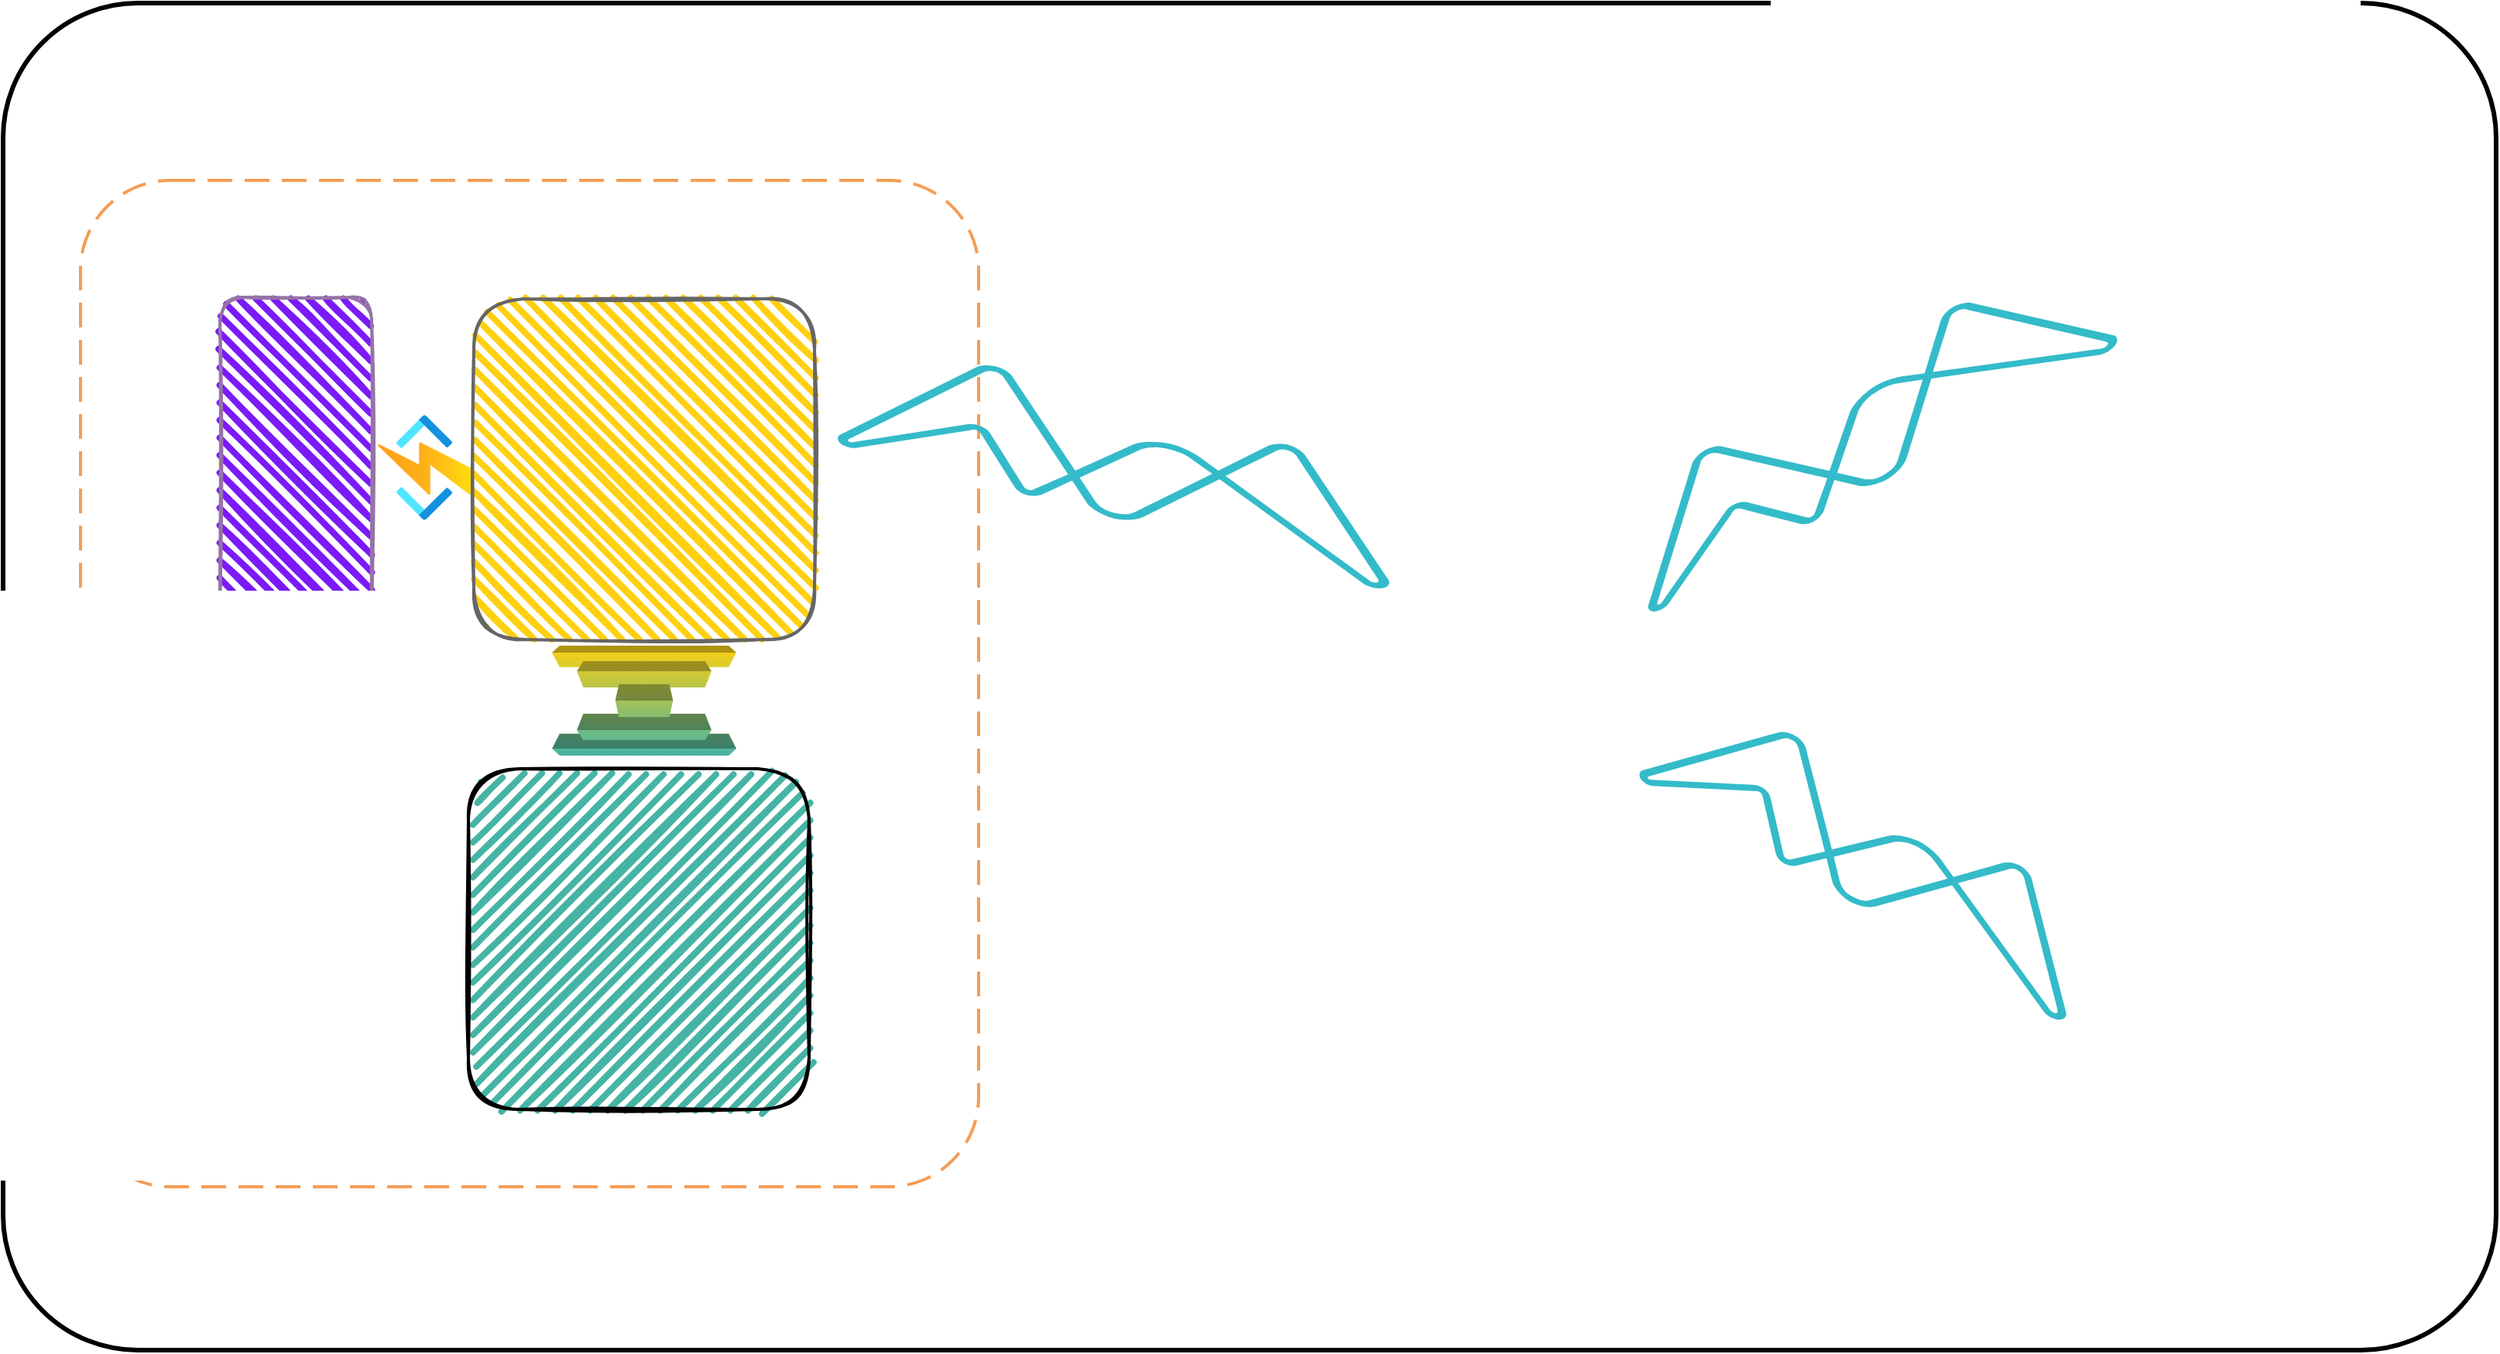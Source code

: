 <mxfile version="14.8.5" type="github">
  <diagram id="onXnLMY4q4_q7cQGftRg" name="第 1 页">
    <mxGraphModel dx="4890" dy="2257" grid="1" gridSize="10" guides="1" tooltips="1" connect="1" arrows="1" fold="1" page="1" pageScale="1" pageWidth="827" pageHeight="1169" math="0" shadow="0">
      <root>
        <mxCell id="0" />
        <mxCell id="1" parent="0" />
        <mxCell id="LDAzrrmNxZ4AJJrx8NJo-22" value="" style="rounded=1;arcSize=10;strokeWidth=3;" vertex="1" parent="1">
          <mxGeometry x="-400" y="180" width="1610" height="870" as="geometry" />
        </mxCell>
        <mxCell id="LDAzrrmNxZ4AJJrx8NJo-7" value="" style="rounded=1;arcSize=10;dashed=1;strokeColor=#F59D56;fillColor=none;gradientColor=none;dashPattern=8 4;strokeWidth=2;" vertex="1" parent="1">
          <mxGeometry x="-350" y="294.5" width="580" height="650" as="geometry" />
        </mxCell>
        <mxCell id="LDAzrrmNxZ4AJJrx8NJo-1" value="" style="rounded=1;whiteSpace=wrap;html=1;strokeWidth=2;fillWeight=4;hachureGap=8;hachureAngle=45;sketch=1;strokeColor=#666666;fontColor=#333333;fillColor=#FFD011;" vertex="1" parent="1">
          <mxGeometry x="-96" y="371" width="220" height="220" as="geometry" />
        </mxCell>
        <mxCell id="LDAzrrmNxZ4AJJrx8NJo-2" value="" style="rounded=1;whiteSpace=wrap;html=1;strokeWidth=2;fillWeight=4;hachureGap=8;hachureAngle=45;sketch=1;rotation=90;fillColor=#46B4A5;" vertex="1" parent="1">
          <mxGeometry x="-99.5" y="674.5" width="220" height="220" as="geometry" />
        </mxCell>
        <mxCell id="LDAzrrmNxZ4AJJrx8NJo-5" value="" style="outlineConnect=0;dashed=0;verticalLabelPosition=bottom;verticalAlign=top;align=center;html=1;shape=mxgraph.aws3.connect;rotation=90;strokeColor=#d6b656;fillColor=#FFD011;gradientColor=#46B4A5;gradientDirection=east;" vertex="1" parent="1">
          <mxGeometry x="-21.5" y="571" width="71" height="119" as="geometry" />
        </mxCell>
        <mxCell id="LDAzrrmNxZ4AJJrx8NJo-9" value="" style="aspect=fixed;html=1;points=[];align=center;image;fontSize=12;image=img/lib/azure2/compute/Function_Apps.svg;rotation=90;" vertex="1" parent="1">
          <mxGeometry x="-162" y="450" width="68" height="60" as="geometry" />
        </mxCell>
        <mxCell id="LDAzrrmNxZ4AJJrx8NJo-10" value="" style="rounded=1;whiteSpace=wrap;html=1;strokeWidth=2;fillWeight=4;hachureGap=8;hachureAngle=45;sketch=1;rotation=-180;strokeColor=#9673a6;fillColor=#7b1af7;" vertex="1" parent="1">
          <mxGeometry x="-260" y="370" width="98" height="220" as="geometry" />
        </mxCell>
        <mxCell id="LDAzrrmNxZ4AJJrx8NJo-13" value="" style="shape=image;imageAspect=0;aspect=fixed;verticalLabelPosition=bottom;verticalAlign=top;image=https://cdn.jsdelivr.net/gh/rjman-ljm/resources@master/assets/1626922455062-1626922455060.png;" vertex="1" parent="1">
          <mxGeometry x="-61" y="405" width="150" height="150" as="geometry" />
        </mxCell>
        <mxCell id="LDAzrrmNxZ4AJJrx8NJo-14" value="" style="shape=image;imageAspect=0;aspect=fixed;verticalLabelPosition=bottom;verticalAlign=top;fillColor=#FFFFFF;image=https://cdn.jsdelivr.net/gh/rjman-ljm/resources@master/assets/1626922566462-1626922566461.png;" vertex="1" parent="1">
          <mxGeometry x="-260" y="431" width="98" height="98" as="geometry" />
        </mxCell>
        <mxCell id="LDAzrrmNxZ4AJJrx8NJo-15" value="" style="shape=image;imageAspect=0;aspect=fixed;verticalLabelPosition=bottom;verticalAlign=top;fillColor=#FFFFFF;image=https://cdn.jsdelivr.net/gh/rjman-ljm/resources@master/assets/1626922872206-nav_liquid.png;" vertex="1" parent="1">
          <mxGeometry x="-36" y="733.75" width="100" height="100" as="geometry" />
        </mxCell>
        <mxCell id="LDAzrrmNxZ4AJJrx8NJo-18" value="" style="shape=image;imageAspect=0;aspect=fixed;verticalLabelPosition=bottom;verticalAlign=top;fillColor=#46B4A5;gradientColor=#46B4A5;image=https://cdn.jsdelivr.net/gh/rjman-ljm/resources@master/assets/1626923503218-1626923503216.png;" vertex="1" parent="1">
          <mxGeometry x="474.39" y="519.5" width="200" height="200" as="geometry" />
        </mxCell>
        <mxCell id="LDAzrrmNxZ4AJJrx8NJo-19" value="" style="shape=image;imageAspect=0;aspect=fixed;verticalLabelPosition=bottom;verticalAlign=top;fillColor=#46B4A5;gradientColor=#46B4A5;image=https://cdn.jsdelivr.net/gh/rjman-ljm/resources@master/assets/1626923540650-1626923540649.png;" vertex="1" parent="1">
          <mxGeometry x="940.5" y="285.5" width="200" height="200" as="geometry" />
        </mxCell>
        <mxCell id="LDAzrrmNxZ4AJJrx8NJo-21" value="" style="shape=image;imageAspect=0;aspect=fixed;verticalLabelPosition=bottom;verticalAlign=top;fillColor=#46B4A5;gradientColor=#46B4A5;image=https://cdn.jsdelivr.net/gh/rjman-ljm/resources@master/assets/1626923598269-1626923598267.png;" vertex="1" parent="1">
          <mxGeometry x="950" y="722.75" width="200" height="200" as="geometry" />
        </mxCell>
        <mxCell id="LDAzrrmNxZ4AJJrx8NJo-23" value="" style="outlineConnect=0;dashed=0;verticalLabelPosition=bottom;verticalAlign=top;align=center;html=1;shape=mxgraph.aws3.macie;fillColor=#34BBC9;gradientColor=none;pointerEvents=1;strokeWidth=3;rotation=15;" vertex="1" parent="1">
          <mxGeometry x="140.51" y="438.62" width="370" height="75.5" as="geometry" />
        </mxCell>
        <mxCell id="LDAzrrmNxZ4AJJrx8NJo-24" value="" style="outlineConnect=0;dashed=0;verticalLabelPosition=bottom;verticalAlign=top;align=center;html=1;shape=mxgraph.aws3.macie;fillColor=#34BBC9;gradientColor=none;pointerEvents=1;strokeWidth=3;rotation=30;" vertex="1" parent="1">
          <mxGeometry x="651.63" y="689.9" width="318.39" height="75.5" as="geometry" />
        </mxCell>
        <mxCell id="LDAzrrmNxZ4AJJrx8NJo-25" value="" style="outlineConnect=0;dashed=0;verticalLabelPosition=bottom;verticalAlign=top;align=center;html=1;shape=mxgraph.aws3.macie;fillColor=#34BBC9;gradientColor=none;pointerEvents=1;strokeWidth=3;rotation=-30;" vertex="1" parent="1">
          <mxGeometry x="622.08" y="417.75" width="351" height="75.5" as="geometry" />
        </mxCell>
      </root>
    </mxGraphModel>
  </diagram>
</mxfile>
